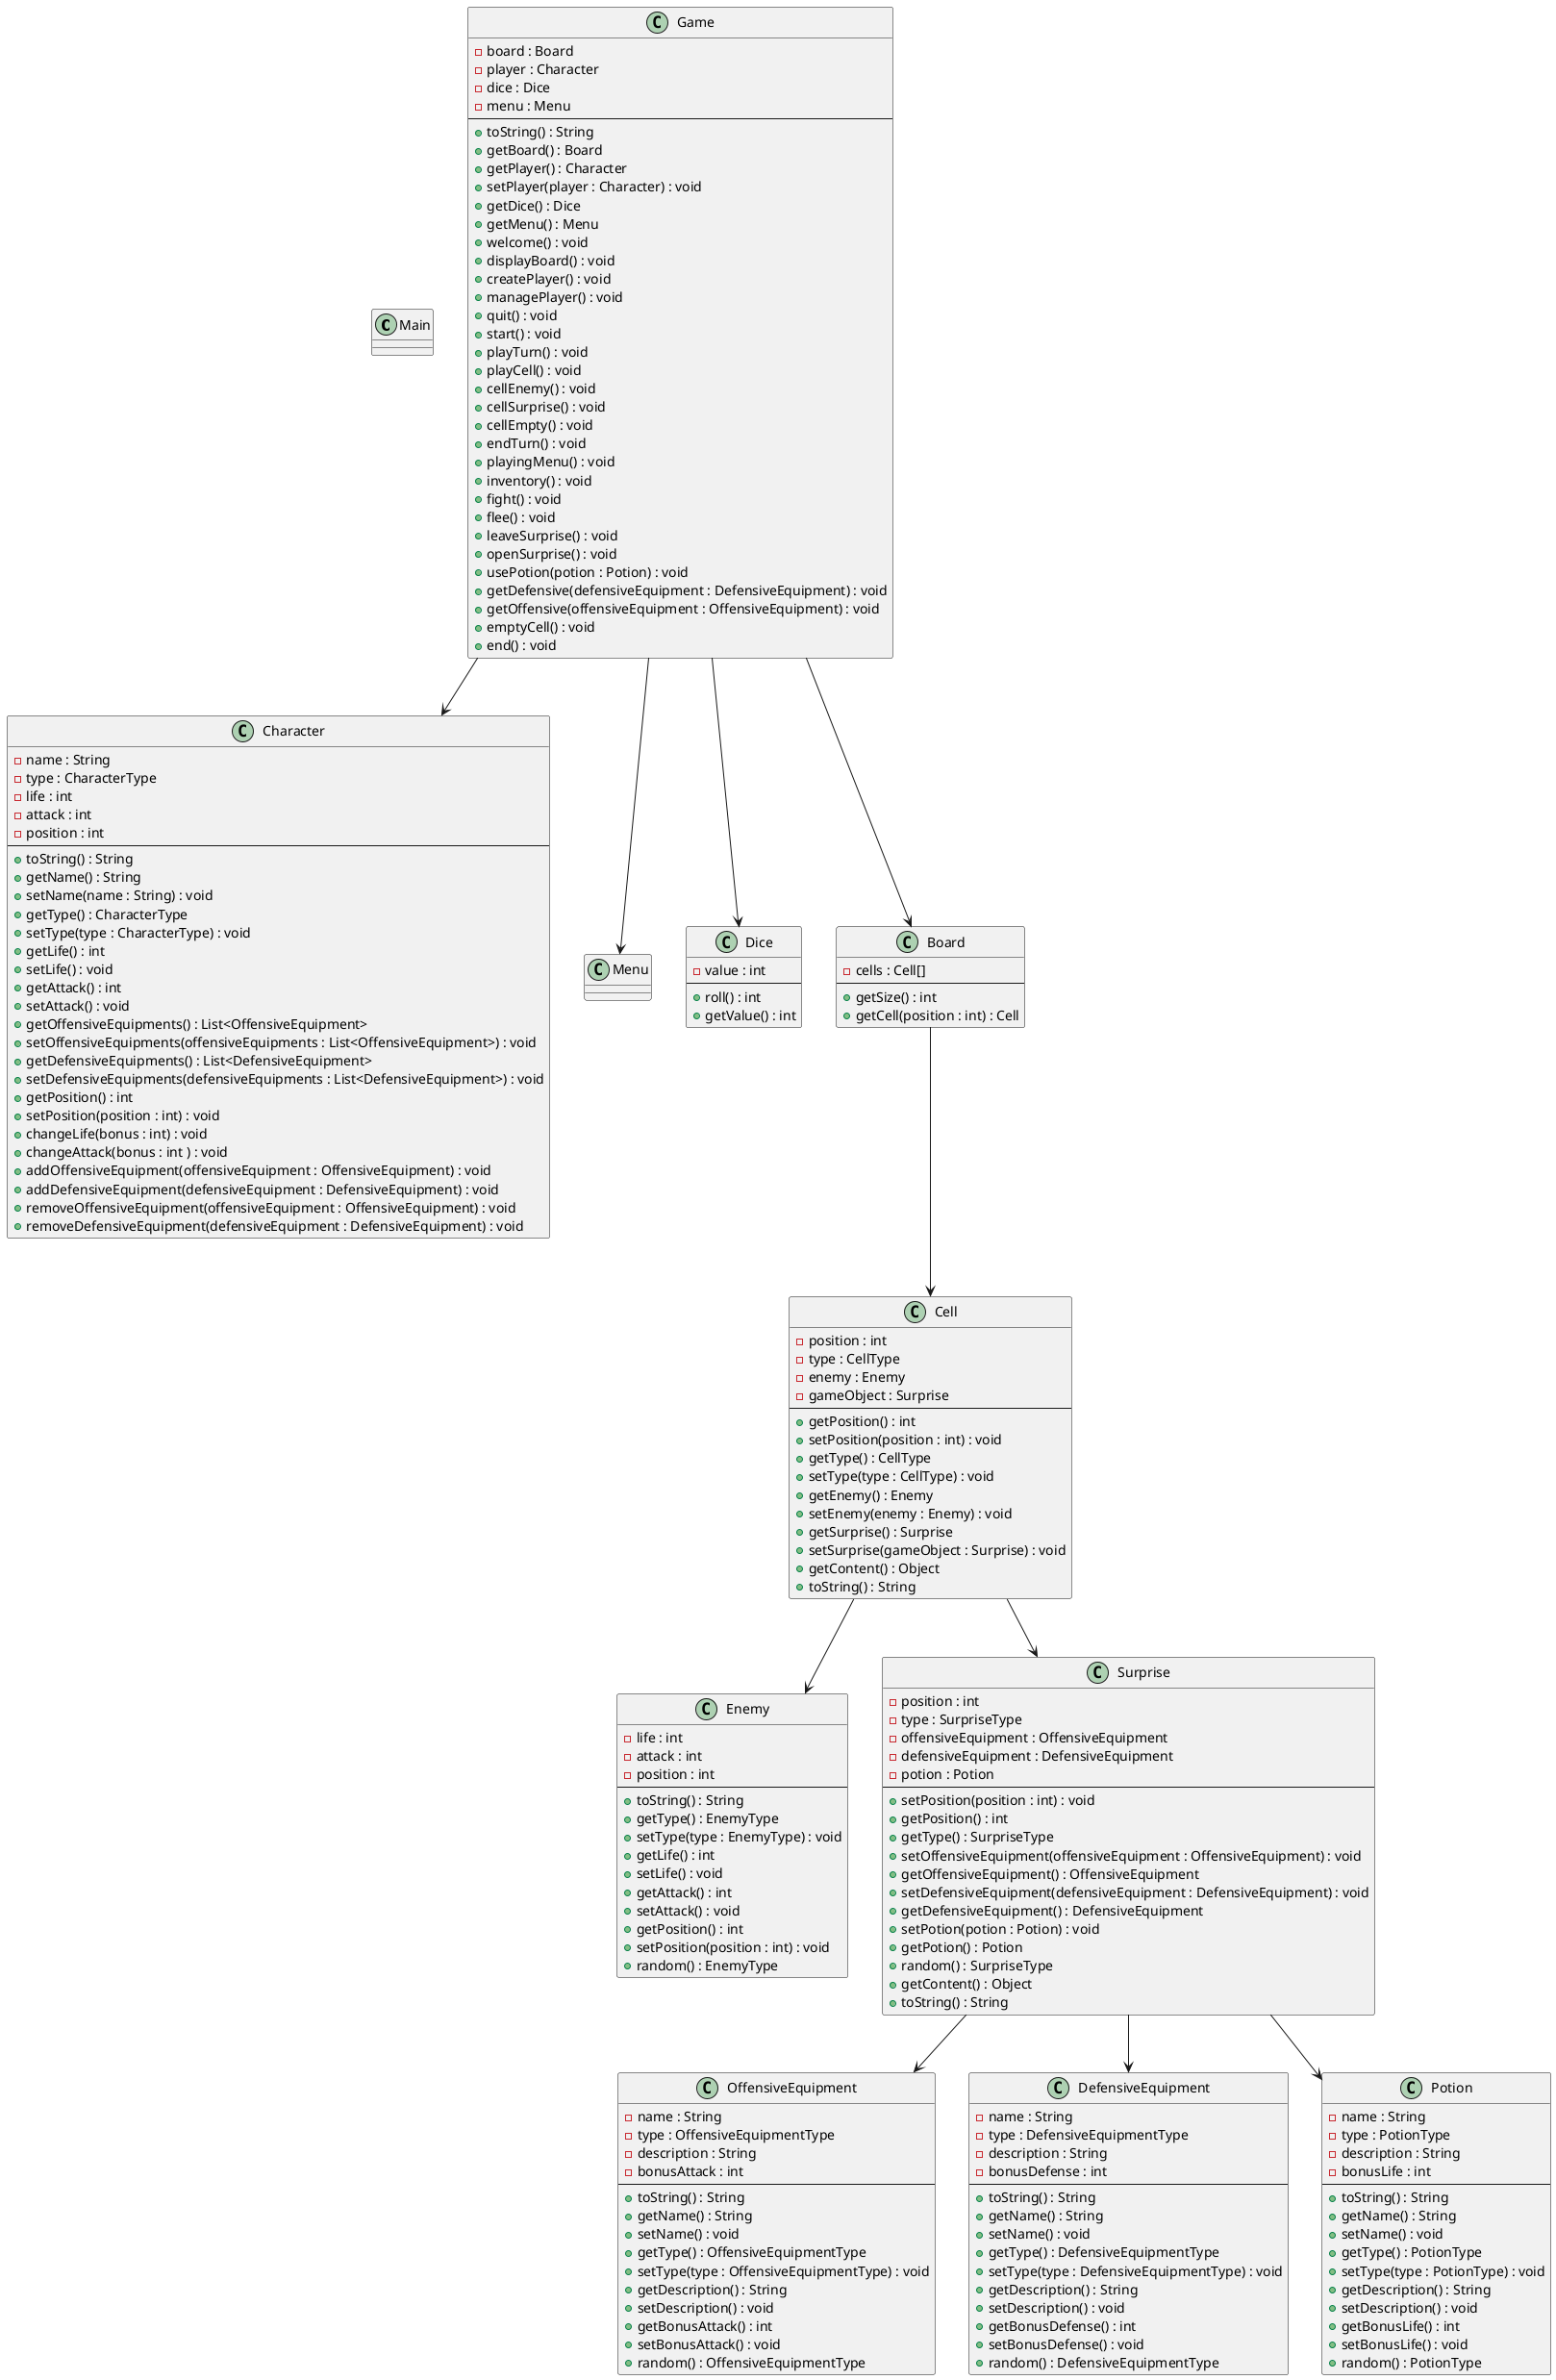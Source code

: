 @startuml

class Main {
}

class OffensiveEquipment {
    - name : String
    - type : OffensiveEquipmentType
    - description : String
    - bonusAttack : int
--
    + toString() : String
    + getName() : String
    + setName() : void
    + getType() : OffensiveEquipmentType
    + setType(type : OffensiveEquipmentType) : void
    + getDescription() : String
    + setDescription() : void
    + getBonusAttack() : int
    + setBonusAttack() : void
    + random() : OffensiveEquipmentType
}

class DefensiveEquipment {
    - name : String
    - type : DefensiveEquipmentType
    - description : String
    - bonusDefense : int
--
    + toString() : String
    + getName() : String
    + setName() : void
    + getType() : DefensiveEquipmentType
    + setType(type : DefensiveEquipmentType) : void
    + getDescription() : String
    + setDescription() : void
    + getBonusDefense() : int
    + setBonusDefense() : void
    + random() : DefensiveEquipmentType
}

class Character {
    - name : String
    - type : CharacterType
    - life : int
    - attack : int
    - position : int
--
    + toString() : String
    + getName() : String
    + setName(name : String) : void
    + getType() : CharacterType
    + setType(type : CharacterType) : void
    + getLife() : int
    + setLife() : void
    + getAttack() : int
    + setAttack() : void
    + getOffensiveEquipments() : List<OffensiveEquipment>
    + setOffensiveEquipments(offensiveEquipments : List<OffensiveEquipment>) : void
    + getDefensiveEquipments() : List<DefensiveEquipment>
    + setDefensiveEquipments(defensiveEquipments : List<DefensiveEquipment>) : void
    + getPosition() : int
    + setPosition(position : int) : void
    + changeLife(bonus : int) : void
    + changeAttack(bonus : int ) : void
    + addOffensiveEquipment(offensiveEquipment : OffensiveEquipment) : void
    + addDefensiveEquipment(defensiveEquipment : DefensiveEquipment) : void
    + removeOffensiveEquipment(offensiveEquipment : OffensiveEquipment) : void
    + removeDefensiveEquipment(defensiveEquipment : DefensiveEquipment) : void
}

class Enemy {
    - life : int
    - attack : int
    - position : int
--
    + toString() : String
    + getType() : EnemyType
    + setType(type : EnemyType) : void
    + getLife() : int
    + setLife() : void
    + getAttack() : int
    + setAttack() : void
    + getPosition() : int
    + setPosition(position : int) : void
    + random() : EnemyType
}

class Surprise {
    - position : int
    - type : SurpriseType
    - offensiveEquipment : OffensiveEquipment
    - defensiveEquipment : DefensiveEquipment
    - potion : Potion
--
    + setPosition(position : int) : void
    + getPosition() : int
    + getType() : SurpriseType
    + setOffensiveEquipment(offensiveEquipment : OffensiveEquipment) : void
    + getOffensiveEquipment() : OffensiveEquipment
    + setDefensiveEquipment(defensiveEquipment : DefensiveEquipment) : void
    + getDefensiveEquipment() : DefensiveEquipment
    + setPotion(potion : Potion) : void
    + getPotion() : Potion
    + random() : SurpriseType
    + getContent() : Object
    + toString() : String
}

class Menu {
}

class Potion {
    - name : String
    - type : PotionType
    - description : String
    - bonusLife : int
--
    + toString() : String
    + getName() : String
    + setName() : void
    + getType() : PotionType
    + setType(type : PotionType) : void
    + getDescription() : String
    + setDescription() : void
    + getBonusLife() : int
    + setBonusLife() : void
    + random() : PotionType
}

class Cell {
    - position : int
    - type : CellType
    - enemy : Enemy
    - gameObject : Surprise
--
    + getPosition() : int
    + setPosition(position : int) : void
    + getType() : CellType
    + setType(type : CellType) : void
    + getEnemy() : Enemy
    + setEnemy(enemy : Enemy) : void
    + getSurprise() : Surprise
    + setSurprise(gameObject : Surprise) : void
    + getContent() : Object
    + toString() : String
}

class Dice {
    - value : int
--
    + roll() : int
    + getValue() : int
}

class Game {
    - board : Board
    - player : Character
    - dice : Dice
    - menu : Menu
--
    + toString() : String
    + getBoard() : Board
    + getPlayer() : Character
    + setPlayer(player : Character) : void
    + getDice() : Dice
    + getMenu() : Menu
    + welcome() : void
    + displayBoard() : void
    + createPlayer() : void
    + managePlayer() : void
    + quit() : void
    + start() : void
    + playTurn() : void
    + playCell() : void
    + cellEnemy() : void
    + cellSurprise() : void
    + cellEmpty() : void
    + endTurn() : void
    + playingMenu() : void
    + inventory() : void
    + fight() : void
    + flee() : void
    + leaveSurprise() : void
    + openSurprise() : void
    + usePotion(potion : Potion) : void
    + getDefensive(defensiveEquipment : DefensiveEquipment) : void
    + getOffensive(offensiveEquipment : OffensiveEquipment) : void
    + emptyCell() : void
    + end() : void
}

class Board {
    - cells : Cell[]
--
    + getSize() : int
    + getCell(position : int) : Cell
}

' Relations
Surprise --> OffensiveEquipment
Surprise --> DefensiveEquipment
Surprise --> Potion
Cell --> Enemy
Cell --> Surprise
Game --> Board
Game --> Character
Game --> Dice
Game --> Menu
Board --> Cell
@enduml
